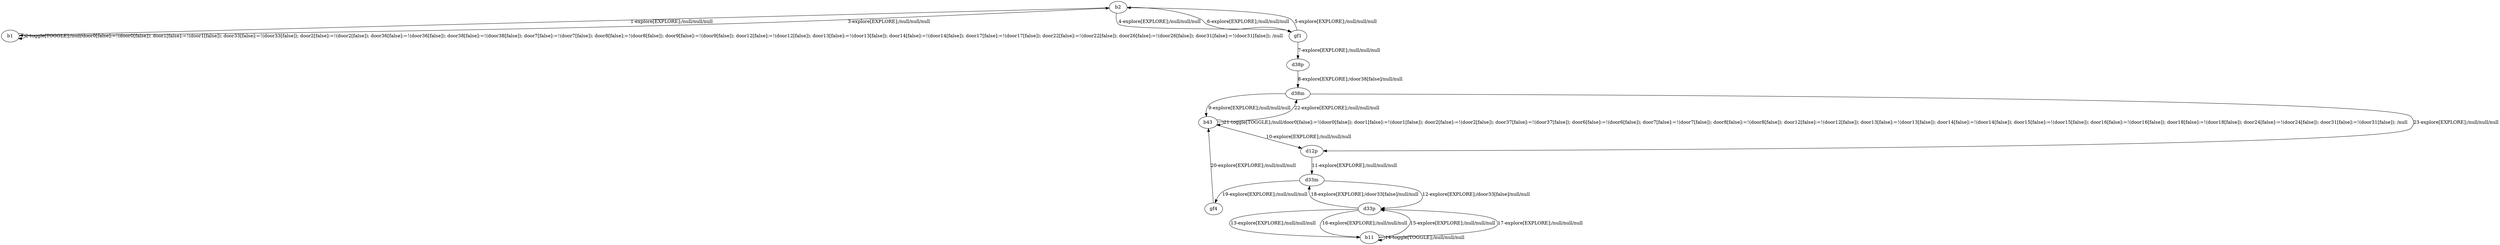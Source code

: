 # Total number of goals covered by this test: 1
# d33p --> d33m

digraph g {
"b2" -> "b1" [label = "1-explore[EXPLORE];/null/null/null"];
"b1" -> "b1" [label = "2-toggle[TOGGLE];/null/door0[false]:=!(door0[false]); door1[false]:=!(door1[false]); door33[false]:=!(door33[false]); door2[false]:=!(door2[false]); door36[false]:=!(door36[false]); door38[false]:=!(door38[false]); door7[false]:=!(door7[false]); door8[false]:=!(door8[false]); door9[false]:=!(door9[false]); door12[false]:=!(door12[false]); door13[false]:=!(door13[false]); door14[false]:=!(door14[false]); door17[false]:=!(door17[false]); door22[false]:=!(door22[false]); door26[false]:=!(door26[false]); door31[false]:=!(door31[false]); /null"];
"b1" -> "b2" [label = "3-explore[EXPLORE];/null/null/null"];
"b2" -> "gf1" [label = "4-explore[EXPLORE];/null/null/null"];
"gf1" -> "b2" [label = "5-explore[EXPLORE];/null/null/null"];
"b2" -> "gf1" [label = "6-explore[EXPLORE];/null/null/null"];
"gf1" -> "d38p" [label = "7-explore[EXPLORE];/null/null/null"];
"d38p" -> "d38m" [label = "8-explore[EXPLORE];/door38[false]/null/null"];
"d38m" -> "b43" [label = "9-explore[EXPLORE];/null/null/null"];
"b43" -> "d12p" [label = "10-explore[EXPLORE];/null/null/null"];
"d12p" -> "d33m" [label = "11-explore[EXPLORE];/null/null/null"];
"d33m" -> "d33p" [label = "12-explore[EXPLORE];/door33[false]/null/null"];
"d33p" -> "b11" [label = "13-explore[EXPLORE];/null/null/null"];
"b11" -> "b11" [label = "14-toggle[TOGGLE];/null/null/null"];
"b11" -> "d33p" [label = "15-explore[EXPLORE];/null/null/null"];
"d33p" -> "b11" [label = "16-explore[EXPLORE];/null/null/null"];
"b11" -> "d33p" [label = "17-explore[EXPLORE];/null/null/null"];
"d33p" -> "d33m" [label = "18-explore[EXPLORE];/door33[false]/null/null"];
"d33m" -> "gf4" [label = "19-explore[EXPLORE];/null/null/null"];
"gf4" -> "b43" [label = "20-explore[EXPLORE];/null/null/null"];
"b43" -> "b43" [label = "21-toggle[TOGGLE];/null/door0[false]:=!(door0[false]); door1[false]:=!(door1[false]); door2[false]:=!(door2[false]); door37[false]:=!(door37[false]); door6[false]:=!(door6[false]); door7[false]:=!(door7[false]); door8[false]:=!(door8[false]); door12[false]:=!(door12[false]); door13[false]:=!(door13[false]); door14[false]:=!(door14[false]); door15[false]:=!(door15[false]); door16[false]:=!(door16[false]); door18[false]:=!(door18[false]); door24[false]:=!(door24[false]); door31[false]:=!(door31[false]); /null"];
"b43" -> "d38m" [label = "22-explore[EXPLORE];/null/null/null"];
"d38m" -> "d12p" [label = "23-explore[EXPLORE];/null/null/null"];
}